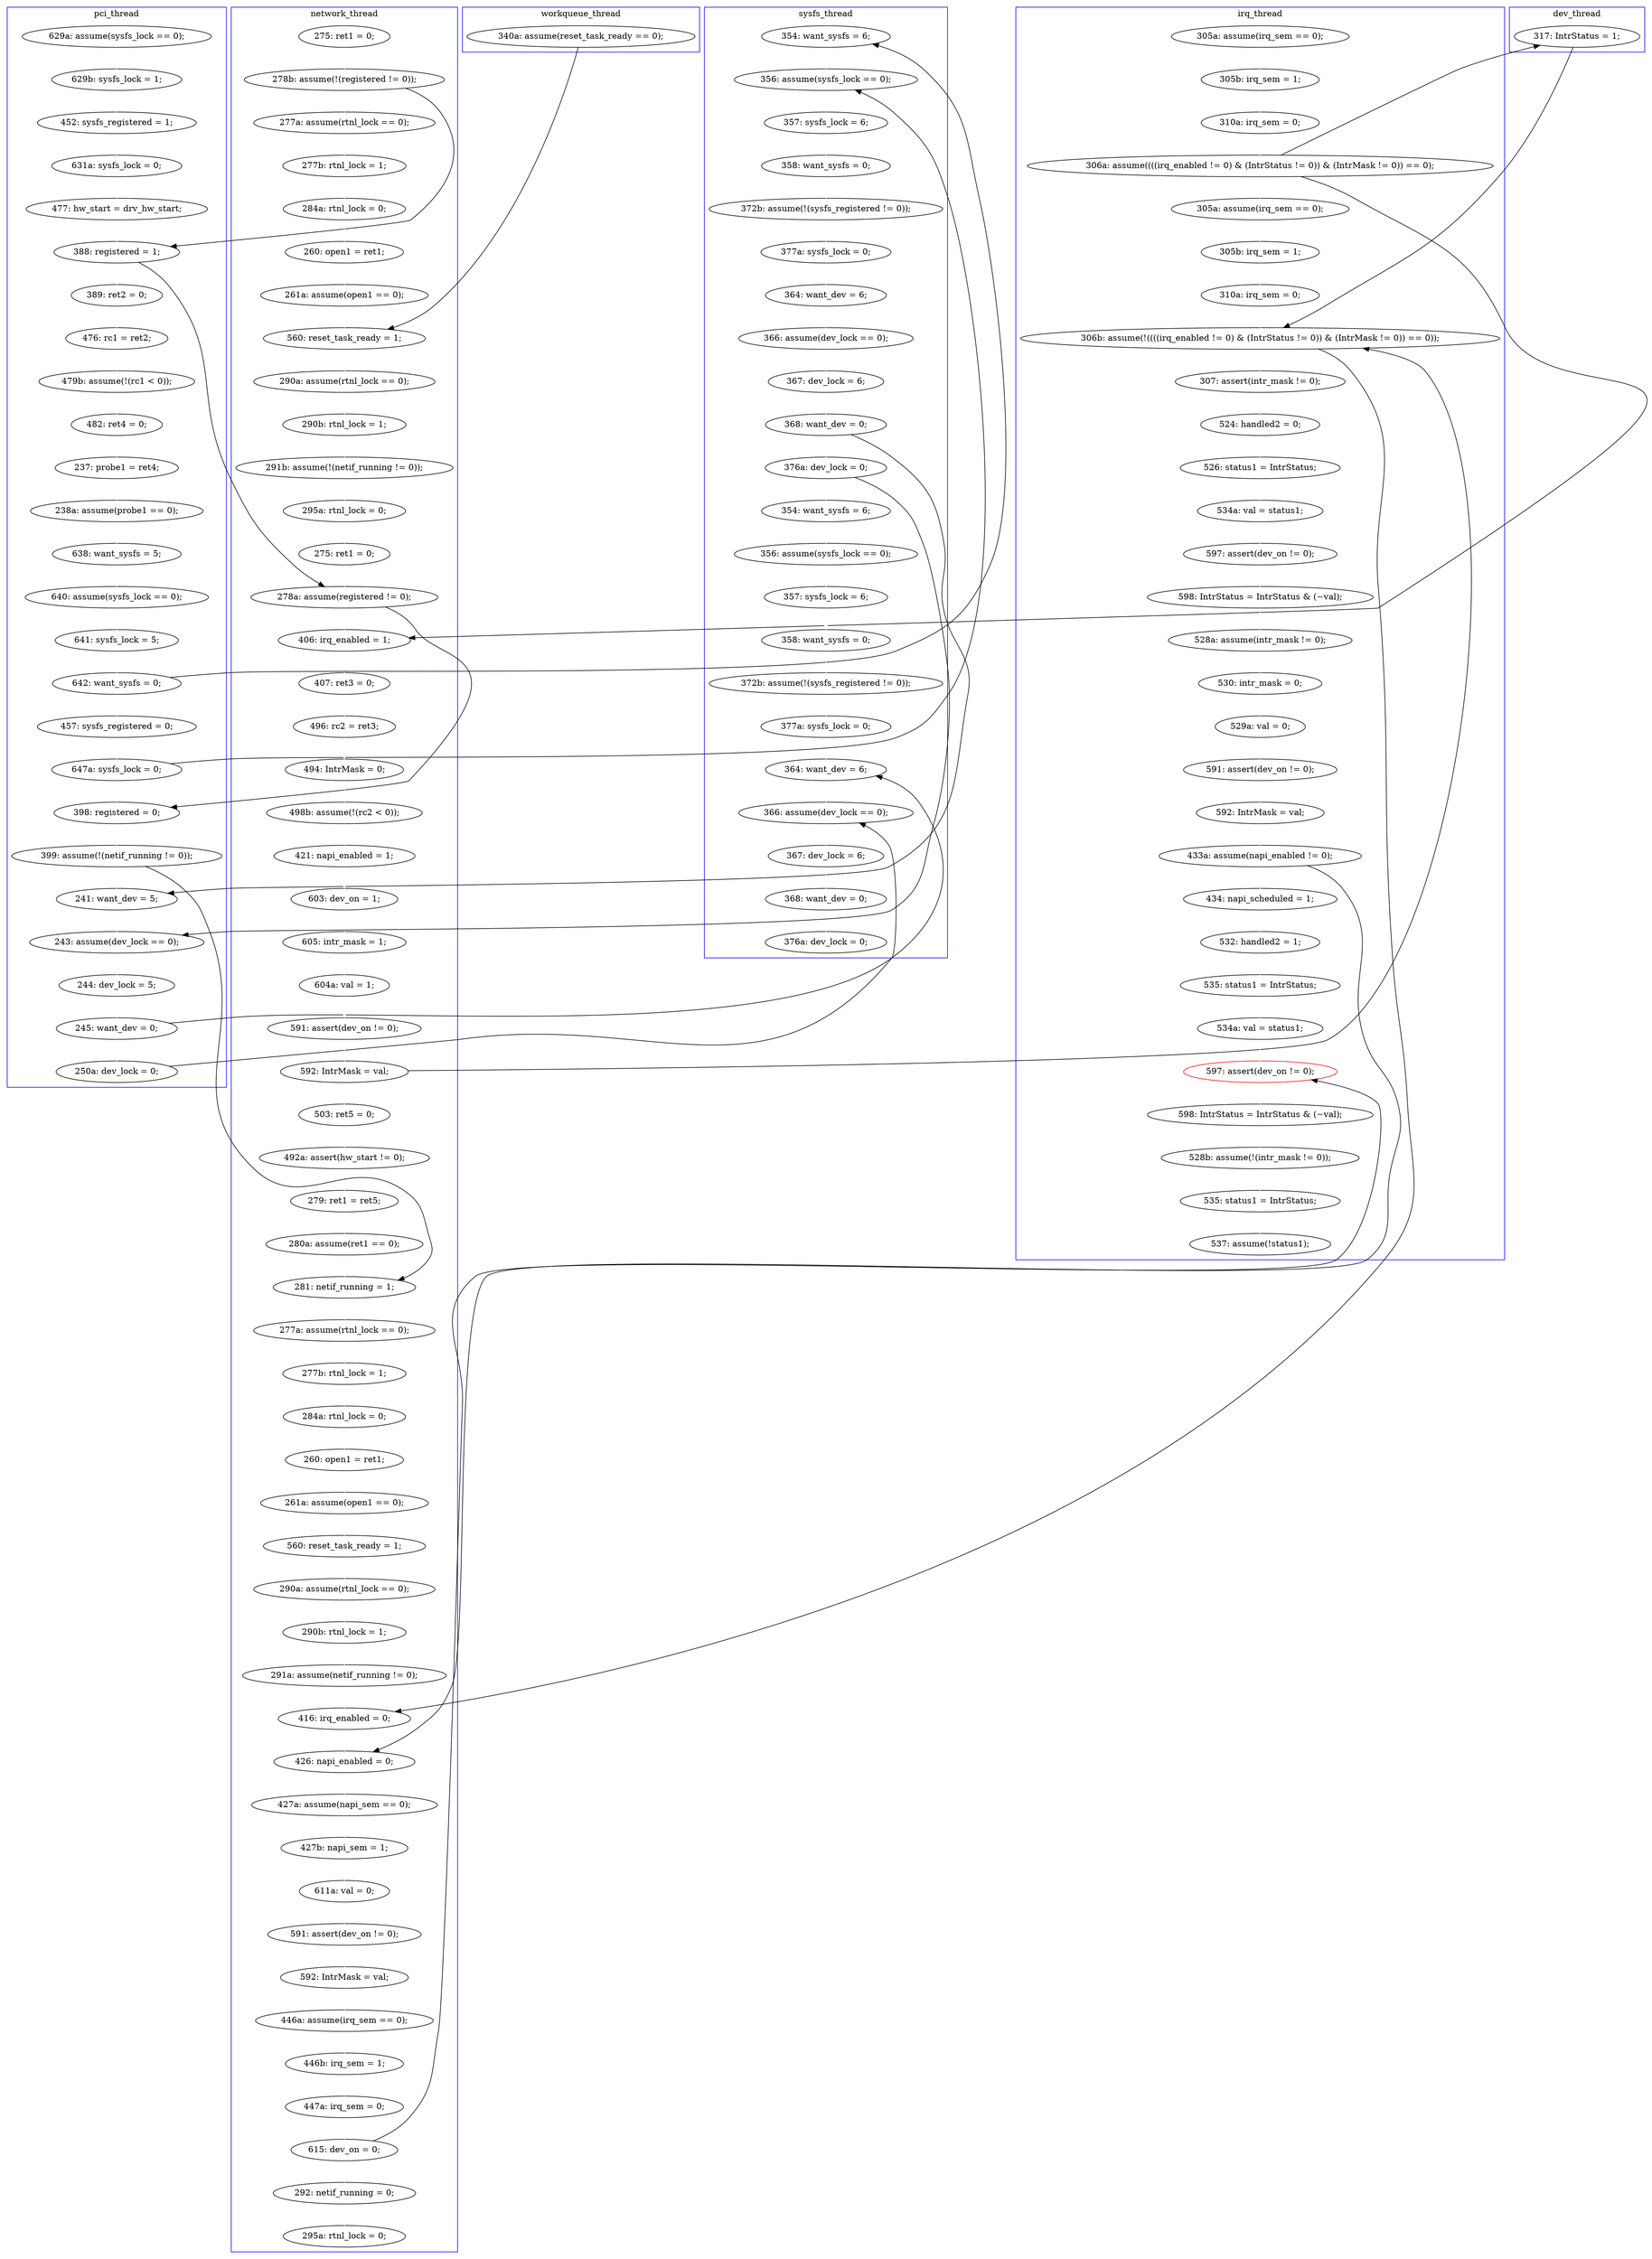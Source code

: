digraph Counterexample {
	204 -> 205 [color = white, style = solid]
	211 -> 213 [color = white, style = solid]
	119 -> 229 [color = black, style = solid, constraint = false]
	286 -> 288 [color = white, style = solid]
	43 -> 45 [color = white, style = solid]
	51 -> 145 [color = black, style = solid, constraint = false]
	188 -> 190 [color = white, style = solid]
	45 -> 51 [color = white, style = solid]
	135 -> 161 [color = black, style = solid, constraint = false]
	61 -> 66 [color = white, style = solid]
	269 -> 270 [color = white, style = solid]
	135 -> 200 [color = white, style = solid]
	68 -> 69 [color = white, style = solid]
	233 -> 234 [color = white, style = solid]
	252 -> 253 [color = white, style = solid]
	122 -> 123 [color = white, style = solid]
	265 -> 269 [color = white, style = solid]
	100 -> 104 [color = white, style = solid]
	220 -> 221 [color = white, style = solid]
	222 -> 225 [color = white, style = solid]
	216 -> 236 [color = white, style = solid]
	31 -> 33 [color = white, style = solid]
	258 -> 260 [color = white, style = solid]
	313 -> 314 [color = white, style = solid]
	231 -> 232 [color = white, style = solid]
	213 -> 215 [color = white, style = solid]
	288 -> 291 [color = white, style = solid]
	271 -> 276 [color = white, style = solid]
	81 -> 82 [color = white, style = solid]
	270 -> 271 [color = white, style = solid]
	161 -> 162 [color = white, style = solid]
	82 -> 85 [color = white, style = solid]
	105 -> 108 [color = white, style = solid]
	58 -> 61 [color = white, style = solid]
	118 -> 119 [color = white, style = solid]
	52 -> 53 [color = white, style = solid]
	179 -> 204 [color = black, style = solid, constraint = false]
	191 -> 192 [color = white, style = solid]
	69 -> 79 [color = white, style = solid]
	112 -> 114 [color = white, style = solid]
	190 -> 191 [color = white, style = solid]
	131 -> 132 [color = white, style = solid]
	215 -> 217 [color = white, style = solid]
	95 -> 100 [color = black, style = solid, constraint = false]
	125 -> 127 [color = white, style = solid]
	184 -> 185 [color = white, style = solid]
	133 -> 135 [color = white, style = solid]
	236 -> 252 [color = white, style = solid]
	154 -> 204 [color = black, style = solid, constraint = false]
	51 -> 52 [color = white, style = solid]
	57 -> 58 [color = white, style = solid]
	117 -> 118 [color = white, style = solid]
	74 -> 75 [color = white, style = solid]
	37 -> 41 [color = white, style = solid]
	127 -> 216 [color = white, style = solid]
	245 -> 250 [color = white, style = solid]
	303 -> 313 [color = white, style = solid]
	165 -> 167 [color = white, style = solid]
	69 -> 98 [color = black, style = solid, constraint = false]
	174 -> 175 [color = white, style = solid]
	254 -> 275 [color = white, style = solid]
	104 -> 105 [color = white, style = solid]
	53 -> 56 [color = white, style = solid]
	193 -> 194 [color = white, style = solid]
	123 -> 124 [color = white, style = solid]
	67 -> 68 [color = white, style = solid]
	233 -> 236 [color = black, style = solid, constraint = false]
	110 -> 111 [color = white, style = solid]
	137 -> 143 [color = white, style = solid]
	175 -> 176 [color = white, style = solid]
	257 -> 258 [color = white, style = solid]
	33 -> 74 [color = white, style = solid]
	111 -> 112 [color = white, style = solid]
	197 -> 243 [color = white, style = solid]
	36 -> 37 [color = white, style = solid]
	135 -> 154 [color = black, style = solid, constraint = false]
	260 -> 265 [color = white, style = solid]
	178 -> 179 [color = white, style = solid]
	278 -> 279 [color = white, style = solid]
	200 -> 201 [color = white, style = solid]
	153 -> 181 [color = white, style = solid]
	192 -> 193 [color = white, style = solid]
	56 -> 57 [color = white, style = solid]
	170 -> 174 [color = white, style = solid]
	114 -> 115 [color = white, style = solid]
	226 -> 238 [color = white, style = solid]
	167 -> 170 [color = white, style = solid]
	91 -> 110 [color = black, style = solid, constraint = false]
	238 -> 239 [color = white, style = solid]
	85 -> 100 [color = white, style = solid]
	120 -> 122 [color = white, style = solid]
	243 -> 257 [color = white, style = solid]
	143 -> 145 [color = white, style = solid]
	185 -> 188 [color = white, style = solid]
	201 -> 202 [color = white, style = solid]
	291 -> 294 [color = white, style = solid]
	239 -> 242 [color = white, style = solid]
	194 -> 197 [color = white, style = solid]
	162 -> 163 [color = white, style = solid]
	179 -> 183 [color = white, style = solid]
	229 -> 231 [color = white, style = solid]
	205 -> 210 [color = white, style = solid]
	204 -> 265 [color = black, style = solid, constraint = false]
	234 -> 252 [color = black, style = solid, constraint = false]
	79 -> 91 [color = white, style = solid]
	232 -> 233 [color = white, style = solid]
	108 -> 137 [color = white, style = solid]
	176 -> 178 [color = white, style = solid]
	163 -> 165 [color = white, style = solid]
	41 -> 43 [color = white, style = solid]
	66 -> 67 [color = white, style = solid]
	295 -> 297 [color = white, style = solid]
	145 -> 153 [color = black, style = solid, constraint = false]
	132 -> 133 [color = white, style = solid]
	145 -> 161 [color = white, style = solid]
	297 -> 303 [color = white, style = solid]
	98 -> 110 [color = white, style = solid]
	294 -> 296 [color = white, style = solid]
	253 -> 254 [color = white, style = solid]
	285 -> 286 [color = white, style = solid]
	217 -> 220 [color = white, style = solid]
	202 -> 204 [color = white, style = solid]
	279 -> 285 [color = white, style = solid]
	242 -> 245 [color = white, style = solid]
	276 -> 278 [color = white, style = solid]
	238 -> 269 [color = black, style = solid, constraint = false]
	291 -> 295 [color = black, style = solid, constraint = false]
	250 -> 295 [color = white, style = solid]
	119 -> 120 [color = white, style = solid]
	181 -> 229 [color = white, style = solid]
	221 -> 222 [color = white, style = solid]
	115 -> 116 [color = white, style = solid]
	33 -> 51 [color = black, style = solid, constraint = false]
	124 -> 125 [color = white, style = solid]
	120 -> 231 [color = black, style = solid, constraint = false]
	225 -> 226 [color = white, style = solid]
	183 -> 184 [color = white, style = solid]
	91 -> 153 [color = white, style = solid]
	75 -> 81 [color = white, style = solid]
	210 -> 211 [color = white, style = solid]
	116 -> 117 [color = white, style = solid]
	181 -> 190 [color = black, style = solid, constraint = false]
	subgraph cluster5 {
		label = workqueue_thread
		color = blue
		95  [label = "340a: assume(reset_task_ready == 0);"]
	}
	subgraph cluster7 {
		label = dev_thread
		color = blue
		154  [label = "317: IntrStatus = 1;"]
	}
	subgraph cluster2 {
		label = network_thread
		color = blue
		137  [label = "295a: rtnl_lock = 0;"]
		269  [label = "426: napi_enabled = 0;"]
		190  [label = "281: netif_running = 1;"]
		82  [label = "260: open1 = ret1;"]
		276  [label = "611a: val = 0;"]
		265  [label = "416: irq_enabled = 0;"]
		294  [label = "292: netif_running = 0;"]
		288  [label = "447a: irq_sem = 0;"]
		285  [label = "446a: assume(irq_sem == 0);"]
		162  [label = "407: ret3 = 0;"]
		183  [label = "503: ret5 = 0;"]
		260  [label = "291a: assume(netif_running != 0);"]
		81  [label = "284a: rtnl_lock = 0;"]
		178  [label = "591: assert(dev_on != 0);"]
		165  [label = "494: IntrMask = 0;"]
		291  [label = "615: dev_on = 0;"]
		175  [label = "605: intr_mask = 1;"]
		184  [label = "492a: assert(hw_start != 0);"]
		191  [label = "277a: assume(rtnl_lock == 0);"]
		188  [label = "280a: assume(ret1 == 0);"]
		270  [label = "427a: assume(napi_sem == 0);"]
		85  [label = "261a: assume(open1 == 0);"]
		192  [label = "277b: rtnl_lock = 1;"]
		74  [label = "277a: assume(rtnl_lock == 0);"]
		243  [label = "560: reset_task_ready = 1;"]
		31  [label = "275: ret1 = 0;"]
		197  [label = "261a: assume(open1 == 0);"]
		104  [label = "290a: assume(rtnl_lock == 0);"]
		170  [label = "421: napi_enabled = 1;"]
		174  [label = "603: dev_on = 1;"]
		258  [label = "290b: rtnl_lock = 1;"]
		193  [label = "284a: rtnl_lock = 0;"]
		143  [label = "275: ret1 = 0;"]
		176  [label = "604a: val = 1;"]
		194  [label = "260: open1 = ret1;"]
		271  [label = "427b: napi_sem = 1;"]
		278  [label = "591: assert(dev_on != 0);"]
		75  [label = "277b: rtnl_lock = 1;"]
		100  [label = "560: reset_task_ready = 1;"]
		286  [label = "446b: irq_sem = 1;"]
		257  [label = "290a: assume(rtnl_lock == 0);"]
		296  [label = "295a: rtnl_lock = 0;"]
		33  [label = "278b: assume(!(registered != 0));"]
		163  [label = "496: rc2 = ret3;"]
		279  [label = "592: IntrMask = val;"]
		161  [label = "406: irq_enabled = 1;"]
		145  [label = "278a: assume(registered != 0);"]
		167  [label = "498b: assume(!(rc2 < 0));"]
		179  [label = "592: IntrMask = val;"]
		185  [label = "279: ret1 = ret5;"]
		105  [label = "290b: rtnl_lock = 1;"]
		108  [label = "291b: assume(!(netif_running != 0));"]
	}
	subgraph cluster1 {
		label = pci_thread
		color = blue
		233  [label = "245: want_dev = 0;"]
		79  [label = "457: sysfs_registered = 0;"]
		51  [label = "388: registered = 1;"]
		57  [label = "482: ret4 = 0;"]
		234  [label = "250a: dev_lock = 0;"]
		37  [label = "629b: sysfs_lock = 1;"]
		181  [label = "399: assume(!(netif_running != 0));"]
		91  [label = "647a: sysfs_lock = 0;"]
		43  [label = "631a: sysfs_lock = 0;"]
		67  [label = "640: assume(sysfs_lock == 0);"]
		231  [label = "243: assume(dev_lock == 0);"]
		232  [label = "244: dev_lock = 5;"]
		61  [label = "238a: assume(probe1 == 0);"]
		69  [label = "642: want_sysfs = 0;"]
		41  [label = "452: sysfs_registered = 1;"]
		229  [label = "241: want_dev = 5;"]
		56  [label = "479b: assume(!(rc1 < 0));"]
		68  [label = "641: sysfs_lock = 5;"]
		66  [label = "638: want_sysfs = 5;"]
		52  [label = "389: ret2 = 0;"]
		36  [label = "629a: assume(sysfs_lock == 0);"]
		153  [label = "398: registered = 0;"]
		53  [label = "476: rc1 = ret2;"]
		58  [label = "237: probe1 = ret4;"]
		45  [label = "477: hw_start = drv_hw_start;"]
	}
	subgraph cluster6 {
		label = sysfs_thread
		color = blue
		252  [label = "366: assume(dev_lock == 0);"]
		254  [label = "368: want_dev = 0;"]
		117  [label = "366: assume(dev_lock == 0);"]
		118  [label = "367: dev_lock = 6;"]
		216  [label = "377a: sysfs_lock = 0;"]
		116  [label = "364: want_dev = 6;"]
		111  [label = "357: sysfs_lock = 6;"]
		120  [label = "376a: dev_lock = 0;"]
		114  [label = "372b: assume(!(sysfs_registered != 0));"]
		110  [label = "356: assume(sysfs_lock == 0);"]
		123  [label = "356: assume(sysfs_lock == 0);"]
		115  [label = "377a: sysfs_lock = 0;"]
		112  [label = "358: want_sysfs = 0;"]
		124  [label = "357: sysfs_lock = 6;"]
		98  [label = "354: want_sysfs = 6;"]
		119  [label = "368: want_dev = 0;"]
		127  [label = "372b: assume(!(sysfs_registered != 0));"]
		253  [label = "367: dev_lock = 6;"]
		275  [label = "376a: dev_lock = 0;"]
		122  [label = "354: want_sysfs = 6;"]
		236  [label = "364: want_dev = 6;"]
		125  [label = "358: want_sysfs = 0;"]
	}
	subgraph cluster3 {
		label = irq_thread
		color = blue
		220  [label = "528a: assume(intr_mask != 0);"]
		133  [label = "310a: irq_sem = 0;"]
		303  [label = "528b: assume(!(intr_mask != 0));"]
		215  [label = "597: assert(dev_on != 0);"]
		213  [label = "534a: val = status1;"]
		221  [label = "530: intr_mask = 0;"]
		204  [label = "306b: assume(!((((irq_enabled != 0) & (IntrStatus != 0)) & (IntrMask != 0)) == 0));"]
		202  [label = "310a: irq_sem = 0;"]
		295  [label = "597: assert(dev_on != 0);", color = red]
		132  [label = "305b: irq_sem = 1;"]
		201  [label = "305b: irq_sem = 1;"]
		314  [label = "537: assume(!status1);"]
		238  [label = "433a: assume(napi_enabled != 0);"]
		211  [label = "526: status1 = IntrStatus;"]
		226  [label = "592: IntrMask = val;"]
		297  [label = "598: IntrStatus = IntrStatus & (~val);"]
		200  [label = "305a: assume(irq_sem == 0);"]
		210  [label = "524: handled2 = 0;"]
		245  [label = "535: status1 = IntrStatus;"]
		222  [label = "529a: val = 0;"]
		131  [label = "305a: assume(irq_sem == 0);"]
		250  [label = "534a: val = status1;"]
		217  [label = "598: IntrStatus = IntrStatus & (~val);"]
		242  [label = "532: handled2 = 1;"]
		205  [label = "307: assert(intr_mask != 0);"]
		239  [label = "434: napi_scheduled = 1;"]
		313  [label = "535: status1 = IntrStatus;"]
		225  [label = "591: assert(dev_on != 0);"]
		135  [label = "306a: assume((((irq_enabled != 0) & (IntrStatus != 0)) & (IntrMask != 0)) == 0);"]
	}
}